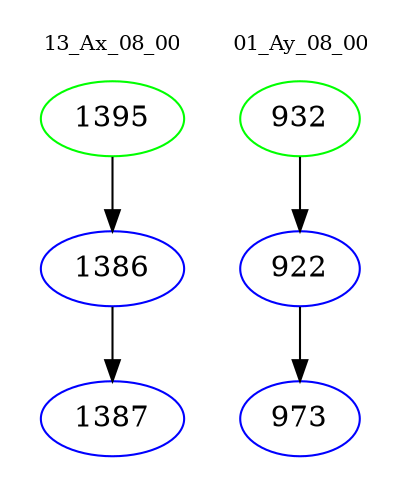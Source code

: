 digraph{
subgraph cluster_0 {
color = white
label = "13_Ax_08_00";
fontsize=10;
T0_1395 [label="1395", color="green"]
T0_1395 -> T0_1386 [color="black"]
T0_1386 [label="1386", color="blue"]
T0_1386 -> T0_1387 [color="black"]
T0_1387 [label="1387", color="blue"]
}
subgraph cluster_1 {
color = white
label = "01_Ay_08_00";
fontsize=10;
T1_932 [label="932", color="green"]
T1_932 -> T1_922 [color="black"]
T1_922 [label="922", color="blue"]
T1_922 -> T1_973 [color="black"]
T1_973 [label="973", color="blue"]
}
}
